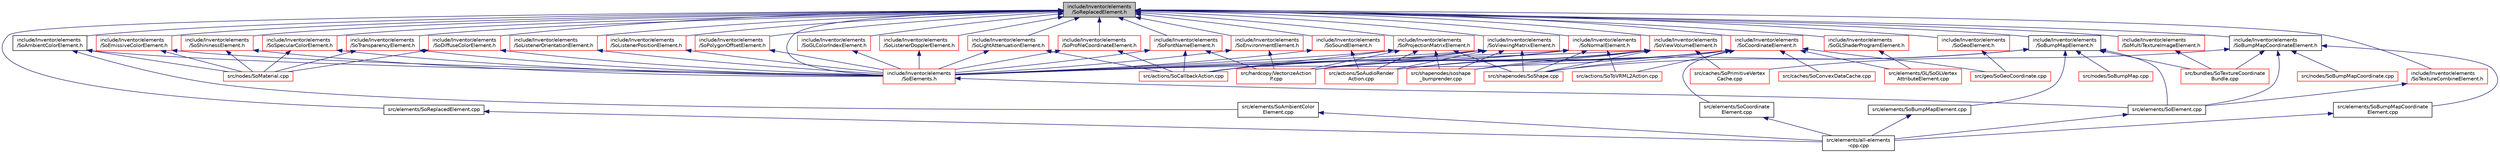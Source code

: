 digraph "include/Inventor/elements/SoReplacedElement.h"
{
 // LATEX_PDF_SIZE
  edge [fontname="Helvetica",fontsize="10",labelfontname="Helvetica",labelfontsize="10"];
  node [fontname="Helvetica",fontsize="10",shape=record];
  Node1 [label="include/Inventor/elements\l/SoReplacedElement.h",height=0.2,width=0.4,color="black", fillcolor="grey75", style="filled", fontcolor="black",tooltip=" "];
  Node1 -> Node2 [dir="back",color="midnightblue",fontsize="10",style="solid",fontname="Helvetica"];
  Node2 [label="src/elements/SoReplacedElement.cpp",height=0.2,width=0.4,color="black", fillcolor="white", style="filled",URL="$SoReplacedElement_8cpp.html",tooltip=" "];
  Node2 -> Node3 [dir="back",color="midnightblue",fontsize="10",style="solid",fontname="Helvetica"];
  Node3 [label="src/elements/all-elements\l-cpp.cpp",height=0.2,width=0.4,color="black", fillcolor="white", style="filled",URL="$all-elements-cpp_8cpp.html",tooltip=" "];
  Node1 -> Node4 [dir="back",color="midnightblue",fontsize="10",style="solid",fontname="Helvetica"];
  Node4 [label="include/Inventor/elements\l/SoAmbientColorElement.h",height=0.2,width=0.4,color="black", fillcolor="white", style="filled",URL="$SoAmbientColorElement_8h.html",tooltip=" "];
  Node4 -> Node5 [dir="back",color="midnightblue",fontsize="10",style="solid",fontname="Helvetica"];
  Node5 [label="src/elements/SoAmbientColor\lElement.cpp",height=0.2,width=0.4,color="black", fillcolor="white", style="filled",URL="$SoAmbientColorElement_8cpp.html",tooltip=" "];
  Node5 -> Node3 [dir="back",color="midnightblue",fontsize="10",style="solid",fontname="Helvetica"];
  Node4 -> Node6 [dir="back",color="midnightblue",fontsize="10",style="solid",fontname="Helvetica"];
  Node6 [label="src/nodes/SoMaterial.cpp",height=0.2,width=0.4,color="red", fillcolor="white", style="filled",URL="$SoMaterial_8cpp.html",tooltip=" "];
  Node4 -> Node8 [dir="back",color="midnightblue",fontsize="10",style="solid",fontname="Helvetica"];
  Node8 [label="include/Inventor/elements\l/SoElements.h",height=0.2,width=0.4,color="red", fillcolor="white", style="filled",URL="$SoElements_8h.html",tooltip=" "];
  Node8 -> Node9 [dir="back",color="midnightblue",fontsize="10",style="solid",fontname="Helvetica"];
  Node9 [label="src/elements/SoElement.cpp",height=0.2,width=0.4,color="black", fillcolor="white", style="filled",URL="$SoElement_8cpp.html",tooltip=" "];
  Node9 -> Node3 [dir="back",color="midnightblue",fontsize="10",style="solid",fontname="Helvetica"];
  Node1 -> Node11 [dir="back",color="midnightblue",fontsize="10",style="solid",fontname="Helvetica"];
  Node11 [label="include/Inventor/elements\l/SoBumpMapCoordinateElement.h",height=0.2,width=0.4,color="black", fillcolor="white", style="filled",URL="$SoBumpMapCoordinateElement_8h.html",tooltip=" "];
  Node11 -> Node12 [dir="back",color="midnightblue",fontsize="10",style="solid",fontname="Helvetica"];
  Node12 [label="src/bundles/SoTextureCoordinate\lBundle.cpp",height=0.2,width=0.4,color="red", fillcolor="white", style="filled",URL="$SoTextureCoordinateBundle_8cpp.html",tooltip=" "];
  Node11 -> Node14 [dir="back",color="midnightblue",fontsize="10",style="solid",fontname="Helvetica"];
  Node14 [label="src/caches/SoPrimitiveVertex\lCache.cpp",height=0.2,width=0.4,color="red", fillcolor="white", style="filled",URL="$SoPrimitiveVertexCache_8cpp.html",tooltip=" "];
  Node11 -> Node16 [dir="back",color="midnightblue",fontsize="10",style="solid",fontname="Helvetica"];
  Node16 [label="src/elements/SoBumpMapCoordinate\lElement.cpp",height=0.2,width=0.4,color="black", fillcolor="white", style="filled",URL="$SoBumpMapCoordinateElement_8cpp.html",tooltip=" "];
  Node16 -> Node3 [dir="back",color="midnightblue",fontsize="10",style="solid",fontname="Helvetica"];
  Node11 -> Node9 [dir="back",color="midnightblue",fontsize="10",style="solid",fontname="Helvetica"];
  Node11 -> Node17 [dir="back",color="midnightblue",fontsize="10",style="solid",fontname="Helvetica"];
  Node17 [label="src/nodes/SoBumpMapCoordinate.cpp",height=0.2,width=0.4,color="red", fillcolor="white", style="filled",URL="$SoBumpMapCoordinate_8cpp.html",tooltip=" "];
  Node1 -> Node18 [dir="back",color="midnightblue",fontsize="10",style="solid",fontname="Helvetica"];
  Node18 [label="include/Inventor/elements\l/SoBumpMapElement.h",height=0.2,width=0.4,color="black", fillcolor="white", style="filled",URL="$SoBumpMapElement_8h.html",tooltip=" "];
  Node18 -> Node12 [dir="back",color="midnightblue",fontsize="10",style="solid",fontname="Helvetica"];
  Node18 -> Node19 [dir="back",color="midnightblue",fontsize="10",style="solid",fontname="Helvetica"];
  Node19 [label="src/elements/SoBumpMapElement.cpp",height=0.2,width=0.4,color="black", fillcolor="white", style="filled",URL="$SoBumpMapElement_8cpp.html",tooltip=" "];
  Node19 -> Node3 [dir="back",color="midnightblue",fontsize="10",style="solid",fontname="Helvetica"];
  Node18 -> Node9 [dir="back",color="midnightblue",fontsize="10",style="solid",fontname="Helvetica"];
  Node18 -> Node20 [dir="back",color="midnightblue",fontsize="10",style="solid",fontname="Helvetica"];
  Node20 [label="src/nodes/SoBumpMap.cpp",height=0.2,width=0.4,color="red", fillcolor="white", style="filled",URL="$SoBumpMap_8cpp.html",tooltip=" "];
  Node18 -> Node21 [dir="back",color="midnightblue",fontsize="10",style="solid",fontname="Helvetica"];
  Node21 [label="src/shapenodes/SoShape.cpp",height=0.2,width=0.4,color="red", fillcolor="white", style="filled",URL="$SoShape_8cpp.html",tooltip=" "];
  Node18 -> Node23 [dir="back",color="midnightblue",fontsize="10",style="solid",fontname="Helvetica"];
  Node23 [label="src/shapenodes/soshape\l_bumprender.cpp",height=0.2,width=0.4,color="red", fillcolor="white", style="filled",URL="$soshape__bumprender_8cpp.html",tooltip=" "];
  Node1 -> Node24 [dir="back",color="midnightblue",fontsize="10",style="solid",fontname="Helvetica"];
  Node24 [label="include/Inventor/elements\l/SoCoordinateElement.h",height=0.2,width=0.4,color="red", fillcolor="white", style="filled",URL="$SoCoordinateElement_8h.html",tooltip=" "];
  Node24 -> Node25 [dir="back",color="midnightblue",fontsize="10",style="solid",fontname="Helvetica"];
  Node25 [label="src/actions/SoAudioRender\lAction.cpp",height=0.2,width=0.4,color="red", fillcolor="white", style="filled",URL="$SoAudioRenderAction_8cpp.html",tooltip=" "];
  Node24 -> Node27 [dir="back",color="midnightblue",fontsize="10",style="solid",fontname="Helvetica"];
  Node27 [label="src/actions/SoCallbackAction.cpp",height=0.2,width=0.4,color="red", fillcolor="white", style="filled",URL="$SoCallbackAction_8cpp.html",tooltip=" "];
  Node24 -> Node28 [dir="back",color="midnightblue",fontsize="10",style="solid",fontname="Helvetica"];
  Node28 [label="src/actions/SoToVRML2Action.cpp",height=0.2,width=0.4,color="red", fillcolor="white", style="filled",URL="$SoToVRML2Action_8cpp.html",tooltip=" "];
  Node24 -> Node29 [dir="back",color="midnightblue",fontsize="10",style="solid",fontname="Helvetica"];
  Node29 [label="src/caches/SoConvexDataCache.cpp",height=0.2,width=0.4,color="red", fillcolor="white", style="filled",URL="$SoConvexDataCache_8cpp.html",tooltip=" "];
  Node24 -> Node30 [dir="back",color="midnightblue",fontsize="10",style="solid",fontname="Helvetica"];
  Node30 [label="src/elements/GL/SoGLVertex\lAttributeElement.cpp",height=0.2,width=0.4,color="red", fillcolor="white", style="filled",URL="$SoGLVertexAttributeElement_8cpp.html",tooltip=" "];
  Node24 -> Node32 [dir="back",color="midnightblue",fontsize="10",style="solid",fontname="Helvetica"];
  Node32 [label="src/elements/SoCoordinate\lElement.cpp",height=0.2,width=0.4,color="black", fillcolor="white", style="filled",URL="$SoCoordinateElement_8cpp.html",tooltip=" "];
  Node32 -> Node3 [dir="back",color="midnightblue",fontsize="10",style="solid",fontname="Helvetica"];
  Node24 -> Node33 [dir="back",color="midnightblue",fontsize="10",style="solid",fontname="Helvetica"];
  Node33 [label="src/geo/SoGeoCoordinate.cpp",height=0.2,width=0.4,color="red", fillcolor="white", style="filled",URL="$SoGeoCoordinate_8cpp.html",tooltip=" "];
  Node24 -> Node35 [dir="back",color="midnightblue",fontsize="10",style="solid",fontname="Helvetica"];
  Node35 [label="src/hardcopy/VectorizeAction\lP.cpp",height=0.2,width=0.4,color="red", fillcolor="white", style="filled",URL="$VectorizeActionP_8cpp.html",tooltip=" "];
  Node24 -> Node21 [dir="back",color="midnightblue",fontsize="10",style="solid",fontname="Helvetica"];
  Node24 -> Node8 [dir="back",color="midnightblue",fontsize="10",style="solid",fontname="Helvetica"];
  Node1 -> Node63 [dir="back",color="midnightblue",fontsize="10",style="solid",fontname="Helvetica"];
  Node63 [label="include/Inventor/elements\l/SoDiffuseColorElement.h",height=0.2,width=0.4,color="red", fillcolor="white", style="filled",URL="$SoDiffuseColorElement_8h.html",tooltip=" "];
  Node63 -> Node6 [dir="back",color="midnightblue",fontsize="10",style="solid",fontname="Helvetica"];
  Node63 -> Node8 [dir="back",color="midnightblue",fontsize="10",style="solid",fontname="Helvetica"];
  Node1 -> Node8 [dir="back",color="midnightblue",fontsize="10",style="solid",fontname="Helvetica"];
  Node1 -> Node66 [dir="back",color="midnightblue",fontsize="10",style="solid",fontname="Helvetica"];
  Node66 [label="include/Inventor/elements\l/SoEmissiveColorElement.h",height=0.2,width=0.4,color="red", fillcolor="white", style="filled",URL="$SoEmissiveColorElement_8h.html",tooltip=" "];
  Node66 -> Node6 [dir="back",color="midnightblue",fontsize="10",style="solid",fontname="Helvetica"];
  Node66 -> Node8 [dir="back",color="midnightblue",fontsize="10",style="solid",fontname="Helvetica"];
  Node1 -> Node68 [dir="back",color="midnightblue",fontsize="10",style="solid",fontname="Helvetica"];
  Node68 [label="include/Inventor/elements\l/SoEnvironmentElement.h",height=0.2,width=0.4,color="red", fillcolor="white", style="filled",URL="$SoEnvironmentElement_8h.html",tooltip=" "];
  Node68 -> Node35 [dir="back",color="midnightblue",fontsize="10",style="solid",fontname="Helvetica"];
  Node68 -> Node8 [dir="back",color="midnightblue",fontsize="10",style="solid",fontname="Helvetica"];
  Node1 -> Node82 [dir="back",color="midnightblue",fontsize="10",style="solid",fontname="Helvetica"];
  Node82 [label="include/Inventor/elements\l/SoFontNameElement.h",height=0.2,width=0.4,color="red", fillcolor="white", style="filled",URL="$SoFontNameElement_8h.html",tooltip=" "];
  Node82 -> Node27 [dir="back",color="midnightblue",fontsize="10",style="solid",fontname="Helvetica"];
  Node82 -> Node35 [dir="back",color="midnightblue",fontsize="10",style="solid",fontname="Helvetica"];
  Node82 -> Node8 [dir="back",color="midnightblue",fontsize="10",style="solid",fontname="Helvetica"];
  Node1 -> Node92 [dir="back",color="midnightblue",fontsize="10",style="solid",fontname="Helvetica"];
  Node92 [label="include/Inventor/elements\l/SoGeoElement.h",height=0.2,width=0.4,color="red", fillcolor="white", style="filled",URL="$SoGeoElement_8h.html",tooltip=" "];
  Node92 -> Node33 [dir="back",color="midnightblue",fontsize="10",style="solid",fontname="Helvetica"];
  Node1 -> Node98 [dir="back",color="midnightblue",fontsize="10",style="solid",fontname="Helvetica"];
  Node98 [label="include/Inventor/elements\l/SoGLColorIndexElement.h",height=0.2,width=0.4,color="red", fillcolor="white", style="filled",URL="$SoGLColorIndexElement_8h.html",tooltip=" "];
  Node98 -> Node8 [dir="back",color="midnightblue",fontsize="10",style="solid",fontname="Helvetica"];
  Node1 -> Node101 [dir="back",color="midnightblue",fontsize="10",style="solid",fontname="Helvetica"];
  Node101 [label="include/Inventor/elements\l/SoGLShaderProgramElement.h",height=0.2,width=0.4,color="red", fillcolor="white", style="filled",URL="$SoGLShaderProgramElement_8h.html",tooltip=" "];
  Node101 -> Node30 [dir="back",color="midnightblue",fontsize="10",style="solid",fontname="Helvetica"];
  Node1 -> Node114 [dir="back",color="midnightblue",fontsize="10",style="solid",fontname="Helvetica"];
  Node114 [label="include/Inventor/elements\l/SoLightAttenuationElement.h",height=0.2,width=0.4,color="red", fillcolor="white", style="filled",URL="$SoLightAttenuationElement_8h.html",tooltip=" "];
  Node114 -> Node27 [dir="back",color="midnightblue",fontsize="10",style="solid",fontname="Helvetica"];
  Node114 -> Node8 [dir="back",color="midnightblue",fontsize="10",style="solid",fontname="Helvetica"];
  Node1 -> Node117 [dir="back",color="midnightblue",fontsize="10",style="solid",fontname="Helvetica"];
  Node117 [label="include/Inventor/elements\l/SoListenerDopplerElement.h",height=0.2,width=0.4,color="red", fillcolor="white", style="filled",URL="$SoListenerDopplerElement_8h.html",tooltip=" "];
  Node117 -> Node8 [dir="back",color="midnightblue",fontsize="10",style="solid",fontname="Helvetica"];
  Node1 -> Node121 [dir="back",color="midnightblue",fontsize="10",style="solid",fontname="Helvetica"];
  Node121 [label="include/Inventor/elements\l/SoListenerOrientationElement.h",height=0.2,width=0.4,color="red", fillcolor="white", style="filled",URL="$SoListenerOrientationElement_8h.html",tooltip=" "];
  Node121 -> Node8 [dir="back",color="midnightblue",fontsize="10",style="solid",fontname="Helvetica"];
  Node1 -> Node123 [dir="back",color="midnightblue",fontsize="10",style="solid",fontname="Helvetica"];
  Node123 [label="include/Inventor/elements\l/SoListenerPositionElement.h",height=0.2,width=0.4,color="red", fillcolor="white", style="filled",URL="$SoListenerPositionElement_8h.html",tooltip=" "];
  Node123 -> Node8 [dir="back",color="midnightblue",fontsize="10",style="solid",fontname="Helvetica"];
  Node1 -> Node125 [dir="back",color="midnightblue",fontsize="10",style="solid",fontname="Helvetica"];
  Node125 [label="include/Inventor/elements\l/SoMultiTextureImageElement.h",height=0.2,width=0.4,color="red", fillcolor="white", style="filled",URL="$SoMultiTextureImageElement_8h.html",tooltip=" "];
  Node125 -> Node12 [dir="back",color="midnightblue",fontsize="10",style="solid",fontname="Helvetica"];
  Node1 -> Node213 [dir="back",color="midnightblue",fontsize="10",style="solid",fontname="Helvetica"];
  Node213 [label="include/Inventor/elements\l/SoNormalElement.h",height=0.2,width=0.4,color="red", fillcolor="white", style="filled",URL="$SoNormalElement_8h.html",tooltip=" "];
  Node213 -> Node27 [dir="back",color="midnightblue",fontsize="10",style="solid",fontname="Helvetica"];
  Node213 -> Node28 [dir="back",color="midnightblue",fontsize="10",style="solid",fontname="Helvetica"];
  Node213 -> Node35 [dir="back",color="midnightblue",fontsize="10",style="solid",fontname="Helvetica"];
  Node213 -> Node21 [dir="back",color="midnightblue",fontsize="10",style="solid",fontname="Helvetica"];
  Node213 -> Node8 [dir="back",color="midnightblue",fontsize="10",style="solid",fontname="Helvetica"];
  Node1 -> Node220 [dir="back",color="midnightblue",fontsize="10",style="solid",fontname="Helvetica"];
  Node220 [label="include/Inventor/elements\l/SoPolygonOffsetElement.h",height=0.2,width=0.4,color="red", fillcolor="white", style="filled",URL="$SoPolygonOffsetElement_8h.html",tooltip=" "];
  Node220 -> Node8 [dir="back",color="midnightblue",fontsize="10",style="solid",fontname="Helvetica"];
  Node1 -> Node226 [dir="back",color="midnightblue",fontsize="10",style="solid",fontname="Helvetica"];
  Node226 [label="include/Inventor/elements\l/SoProfileCoordinateElement.h",height=0.2,width=0.4,color="red", fillcolor="white", style="filled",URL="$SoProfileCoordinateElement_8h.html",tooltip=" "];
  Node226 -> Node27 [dir="back",color="midnightblue",fontsize="10",style="solid",fontname="Helvetica"];
  Node226 -> Node8 [dir="back",color="midnightblue",fontsize="10",style="solid",fontname="Helvetica"];
  Node1 -> Node230 [dir="back",color="midnightblue",fontsize="10",style="solid",fontname="Helvetica"];
  Node230 [label="include/Inventor/elements\l/SoProjectionMatrixElement.h",height=0.2,width=0.4,color="red", fillcolor="white", style="filled",URL="$SoProjectionMatrixElement_8h.html",tooltip=" "];
  Node230 -> Node25 [dir="back",color="midnightblue",fontsize="10",style="solid",fontname="Helvetica"];
  Node230 -> Node27 [dir="back",color="midnightblue",fontsize="10",style="solid",fontname="Helvetica"];
  Node230 -> Node35 [dir="back",color="midnightblue",fontsize="10",style="solid",fontname="Helvetica"];
  Node230 -> Node21 [dir="back",color="midnightblue",fontsize="10",style="solid",fontname="Helvetica"];
  Node230 -> Node23 [dir="back",color="midnightblue",fontsize="10",style="solid",fontname="Helvetica"];
  Node230 -> Node8 [dir="back",color="midnightblue",fontsize="10",style="solid",fontname="Helvetica"];
  Node1 -> Node238 [dir="back",color="midnightblue",fontsize="10",style="solid",fontname="Helvetica"];
  Node238 [label="include/Inventor/elements\l/SoShininessElement.h",height=0.2,width=0.4,color="red", fillcolor="white", style="filled",URL="$SoShininessElement_8h.html",tooltip=" "];
  Node238 -> Node6 [dir="back",color="midnightblue",fontsize="10",style="solid",fontname="Helvetica"];
  Node238 -> Node8 [dir="back",color="midnightblue",fontsize="10",style="solid",fontname="Helvetica"];
  Node1 -> Node240 [dir="back",color="midnightblue",fontsize="10",style="solid",fontname="Helvetica"];
  Node240 [label="include/Inventor/elements\l/SoSoundElement.h",height=0.2,width=0.4,color="red", fillcolor="white", style="filled",URL="$SoSoundElement_8h.html",tooltip=" "];
  Node240 -> Node25 [dir="back",color="midnightblue",fontsize="10",style="solid",fontname="Helvetica"];
  Node240 -> Node8 [dir="back",color="midnightblue",fontsize="10",style="solid",fontname="Helvetica"];
  Node1 -> Node243 [dir="back",color="midnightblue",fontsize="10",style="solid",fontname="Helvetica"];
  Node243 [label="include/Inventor/elements\l/SoSpecularColorElement.h",height=0.2,width=0.4,color="red", fillcolor="white", style="filled",URL="$SoSpecularColorElement_8h.html",tooltip=" "];
  Node243 -> Node6 [dir="back",color="midnightblue",fontsize="10",style="solid",fontname="Helvetica"];
  Node243 -> Node8 [dir="back",color="midnightblue",fontsize="10",style="solid",fontname="Helvetica"];
  Node1 -> Node245 [dir="back",color="midnightblue",fontsize="10",style="solid",fontname="Helvetica"];
  Node245 [label="include/Inventor/elements\l/SoTextureCombineElement.h",height=0.2,width=0.4,color="red", fillcolor="white", style="filled",URL="$SoTextureCombineElement_8h.html",tooltip=" "];
  Node245 -> Node9 [dir="back",color="midnightblue",fontsize="10",style="solid",fontname="Helvetica"];
  Node1 -> Node248 [dir="back",color="midnightblue",fontsize="10",style="solid",fontname="Helvetica"];
  Node248 [label="include/Inventor/elements\l/SoTransparencyElement.h",height=0.2,width=0.4,color="red", fillcolor="white", style="filled",URL="$SoTransparencyElement_8h.html",tooltip=" "];
  Node248 -> Node6 [dir="back",color="midnightblue",fontsize="10",style="solid",fontname="Helvetica"];
  Node248 -> Node8 [dir="back",color="midnightblue",fontsize="10",style="solid",fontname="Helvetica"];
  Node1 -> Node250 [dir="back",color="midnightblue",fontsize="10",style="solid",fontname="Helvetica"];
  Node250 [label="include/Inventor/elements\l/SoViewingMatrixElement.h",height=0.2,width=0.4,color="red", fillcolor="white", style="filled",URL="$SoViewingMatrixElement_8h.html",tooltip=" "];
  Node250 -> Node25 [dir="back",color="midnightblue",fontsize="10",style="solid",fontname="Helvetica"];
  Node250 -> Node27 [dir="back",color="midnightblue",fontsize="10",style="solid",fontname="Helvetica"];
  Node250 -> Node35 [dir="back",color="midnightblue",fontsize="10",style="solid",fontname="Helvetica"];
  Node250 -> Node21 [dir="back",color="midnightblue",fontsize="10",style="solid",fontname="Helvetica"];
  Node250 -> Node23 [dir="back",color="midnightblue",fontsize="10",style="solid",fontname="Helvetica"];
  Node250 -> Node8 [dir="back",color="midnightblue",fontsize="10",style="solid",fontname="Helvetica"];
  Node1 -> Node259 [dir="back",color="midnightblue",fontsize="10",style="solid",fontname="Helvetica"];
  Node259 [label="include/Inventor/elements\l/SoViewVolumeElement.h",height=0.2,width=0.4,color="red", fillcolor="white", style="filled",URL="$SoViewVolumeElement_8h.html",tooltip=" "];
  Node259 -> Node25 [dir="back",color="midnightblue",fontsize="10",style="solid",fontname="Helvetica"];
  Node259 -> Node27 [dir="back",color="midnightblue",fontsize="10",style="solid",fontname="Helvetica"];
  Node259 -> Node14 [dir="back",color="midnightblue",fontsize="10",style="solid",fontname="Helvetica"];
  Node259 -> Node35 [dir="back",color="midnightblue",fontsize="10",style="solid",fontname="Helvetica"];
  Node259 -> Node21 [dir="back",color="midnightblue",fontsize="10",style="solid",fontname="Helvetica"];
  Node259 -> Node23 [dir="back",color="midnightblue",fontsize="10",style="solid",fontname="Helvetica"];
  Node259 -> Node8 [dir="back",color="midnightblue",fontsize="10",style="solid",fontname="Helvetica"];
}
